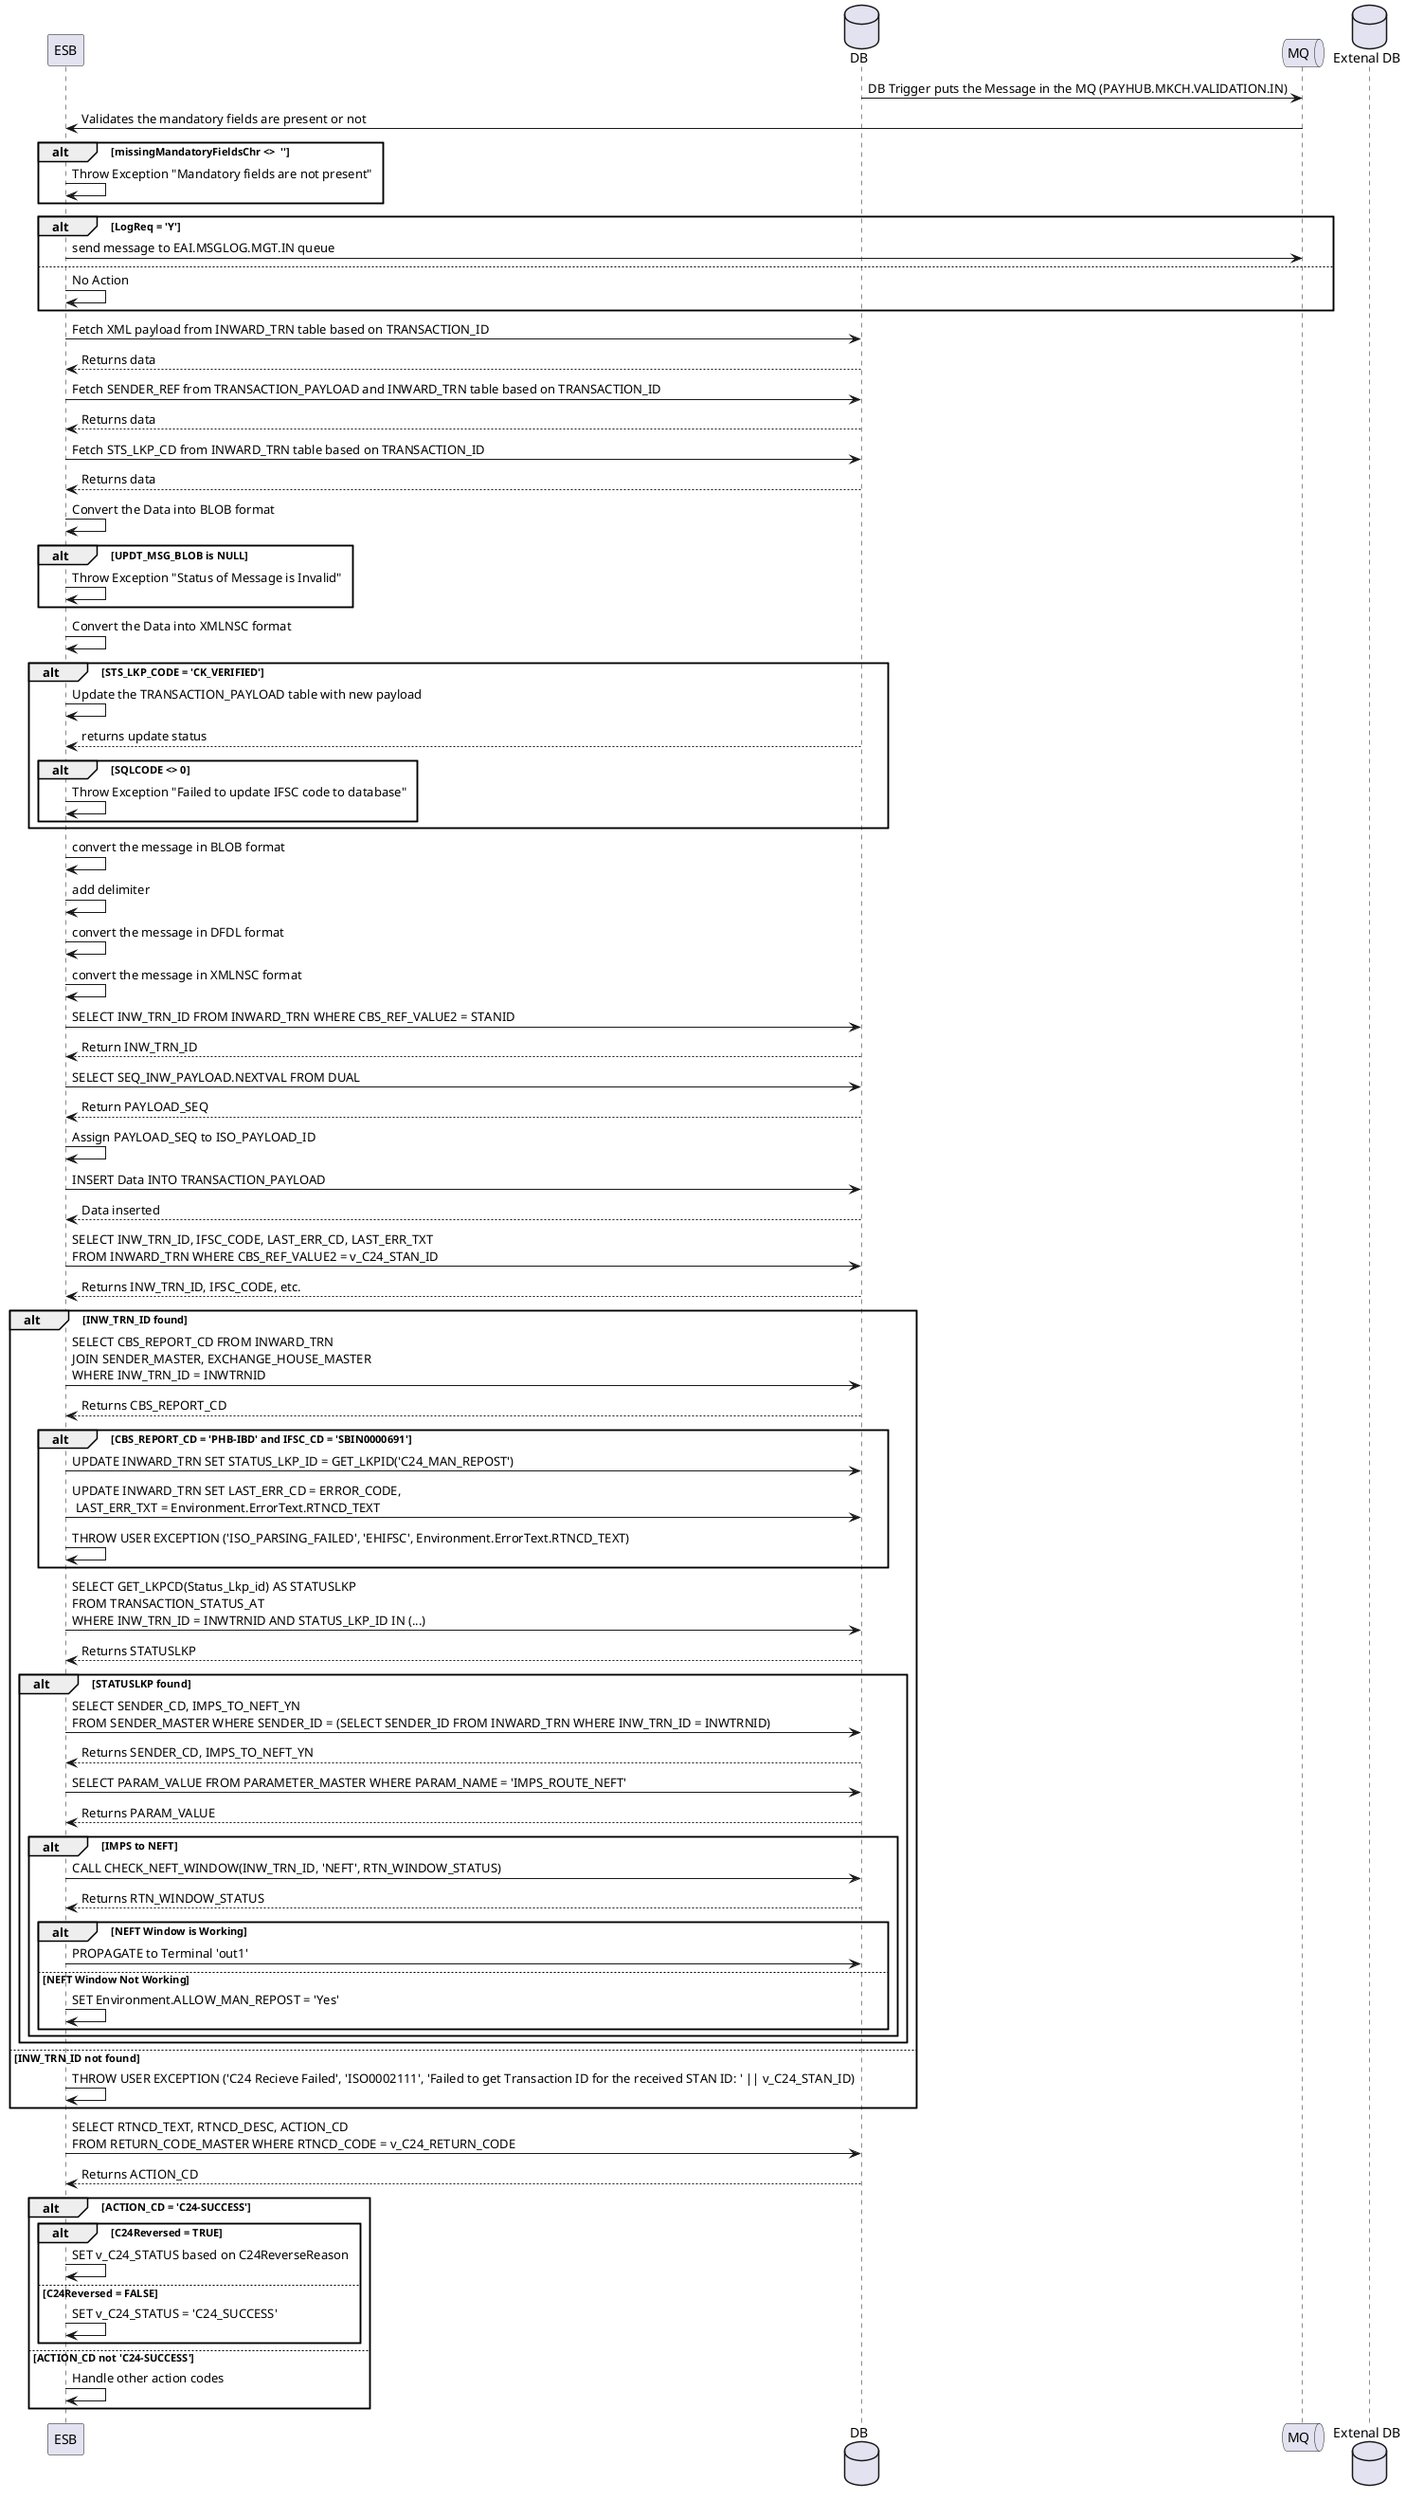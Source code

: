@startuml

participant ESB
Database "DB" as DB
Queue "MQ" as MQ
Database "Extenal DB" as FN

DB -> MQ : DB Trigger puts the Message in the MQ (PAYHUB.MKCH.VALIDATION.IN)
MQ -> ESB : Validates the mandatory fields are present or not

alt missingMandatoryFieldsChr <>  ''
    ESB -> ESB : Throw Exception "Mandatory fields are not present"
end


alt LogReq = 'Y'
    ESB -> MQ: send message to EAI.MSGLOG.MGT.IN queue
else
    ESB -> ESB: No Action
end

ESB -> DB : Fetch XML payload from INWARD_TRN table based on TRANSACTION_ID
DB --> ESB : Returns data

ESB -> DB : Fetch SENDER_REF from TRANSACTION_PAYLOAD and INWARD_TRN table based on TRANSACTION_ID
DB --> ESB : Returns data

ESB -> DB : Fetch STS_LKP_CD from INWARD_TRN table based on TRANSACTION_ID
DB --> ESB : Returns data

ESB -> ESB : Convert the Data into BLOB format

alt UPDT_MSG_BLOB is NULL
    ESB -> ESB : Throw Exception "Status of Message is Invalid"
end

ESB -> ESB : Convert the Data into XMLNSC format

alt STS_LKP_CODE = 'CK_VERIFIED'
    ESB -> ESB : Update the TRANSACTION_PAYLOAD table with new payload
    DB --> ESB : returns update status
    alt SQLCODE <> 0 
        ESB -> ESB : Throw Exception "Failed to update IFSC code to database"
    end
end
'end c24 mq input subflow

' c24 recieve subflow

ESB -> ESB : convert the message in BLOB format
ESB -> ESB : add delimiter  
ESB -> ESB : convert the message in DFDL format
ESB -> ESB : convert the message in XMLNSC format

ESB -> DB: SELECT INW_TRN_ID FROM INWARD_TRN WHERE CBS_REF_VALUE2 = STANID
DB --> ESB: Return INW_TRN_ID

ESB -> DB: SELECT SEQ_INW_PAYLOAD.NEXTVAL FROM DUAL
DB --> ESB: Return PAYLOAD_SEQ
ESB -> ESB: Assign PAYLOAD_SEQ to ISO_PAYLOAD_ID

ESB -> DB: INSERT Data INTO TRANSACTION_PAYLOAD
DB --> ESB: Data inserted


ESB -> DB: SELECT INW_TRN_ID, IFSC_CODE, LAST_ERR_CD, LAST_ERR_TXT \nFROM INWARD_TRN WHERE CBS_REF_VALUE2 = v_C24_STAN_ID
DB --> ESB: Returns INW_TRN_ID, IFSC_CODE, etc.

alt INW_TRN_ID found
    ESB -> DB: SELECT CBS_REPORT_CD FROM INWARD_TRN \nJOIN SENDER_MASTER, EXCHANGE_HOUSE_MASTER \nWHERE INW_TRN_ID = INWTRNID
    DB --> ESB: Returns CBS_REPORT_CD

    alt CBS_REPORT_CD = 'PHB-IBD' and IFSC_CD = 'SBIN0000691'
        ESB -> DB: UPDATE INWARD_TRN SET STATUS_LKP_ID = GET_LKPID('C24_MAN_REPOST')
        ESB -> DB: UPDATE INWARD_TRN SET LAST_ERR_CD = ERROR_CODE,\n LAST_ERR_TXT = Environment.ErrorText.RTNCD_TEXT
        ESB -> ESB: THROW USER EXCEPTION ('ISO_PARSING_FAILED', 'EHIFSC', Environment.ErrorText.RTNCD_TEXT)
    end
    ESB -> DB: SELECT GET_LKPCD(Status_Lkp_id) AS STATUSLKP \nFROM TRANSACTION_STATUS_AT \nWHERE INW_TRN_ID = INWTRNID AND STATUS_LKP_ID IN (...)
    DB --> ESB: Returns STATUSLKP

    alt STATUSLKP found
        ESB -> DB: SELECT SENDER_CD, IMPS_TO_NEFT_YN \nFROM SENDER_MASTER WHERE SENDER_ID = (SELECT SENDER_ID FROM INWARD_TRN WHERE INW_TRN_ID = INWTRNID)
        DB --> ESB: Returns SENDER_CD, IMPS_TO_NEFT_YN

        ESB -> DB: SELECT PARAM_VALUE FROM PARAMETER_MASTER WHERE PARAM_NAME = 'IMPS_ROUTE_NEFT'
        DB --> ESB: Returns PARAM_VALUE

        alt IMPS to NEFT
            ESB -> DB: CALL CHECK_NEFT_WINDOW(INW_TRN_ID, 'NEFT', RTN_WINDOW_STATUS)
            DB --> ESB: Returns RTN_WINDOW_STATUS

            alt NEFT Window is Working
                ESB -> DB: PROPAGATE to Terminal 'out1'
            else NEFT Window Not Working
                ESB -> ESB: SET Environment.ALLOW_MAN_REPOST = 'Yes'
            end
        end
    end

else INW_TRN_ID not found
    ESB -> ESB: THROW USER EXCEPTION ('C24 Recieve Failed', 'ISO0002111', 'Failed to get Transaction ID for the received STAN ID: ' || v_C24_STAN_ID)
end

ESB -> DB: SELECT RTNCD_TEXT, RTNCD_DESC, ACTION_CD \nFROM RETURN_CODE_MASTER WHERE RTNCD_CODE = v_C24_RETURN_CODE
DB --> ESB: Returns ACTION_CD

alt ACTION_CD = 'C24-SUCCESS'
    alt C24Reversed = TRUE
        ESB -> ESB: SET v_C24_STATUS based on C24ReverseReason
    else C24Reversed = FALSE
        ESB -> ESB: SET v_C24_STATUS = 'C24_SUCCESS'
    end
else ACTION_CD not 'C24-SUCCESS'
    ESB -> ESB: Handle other action codes
end

@enduml
